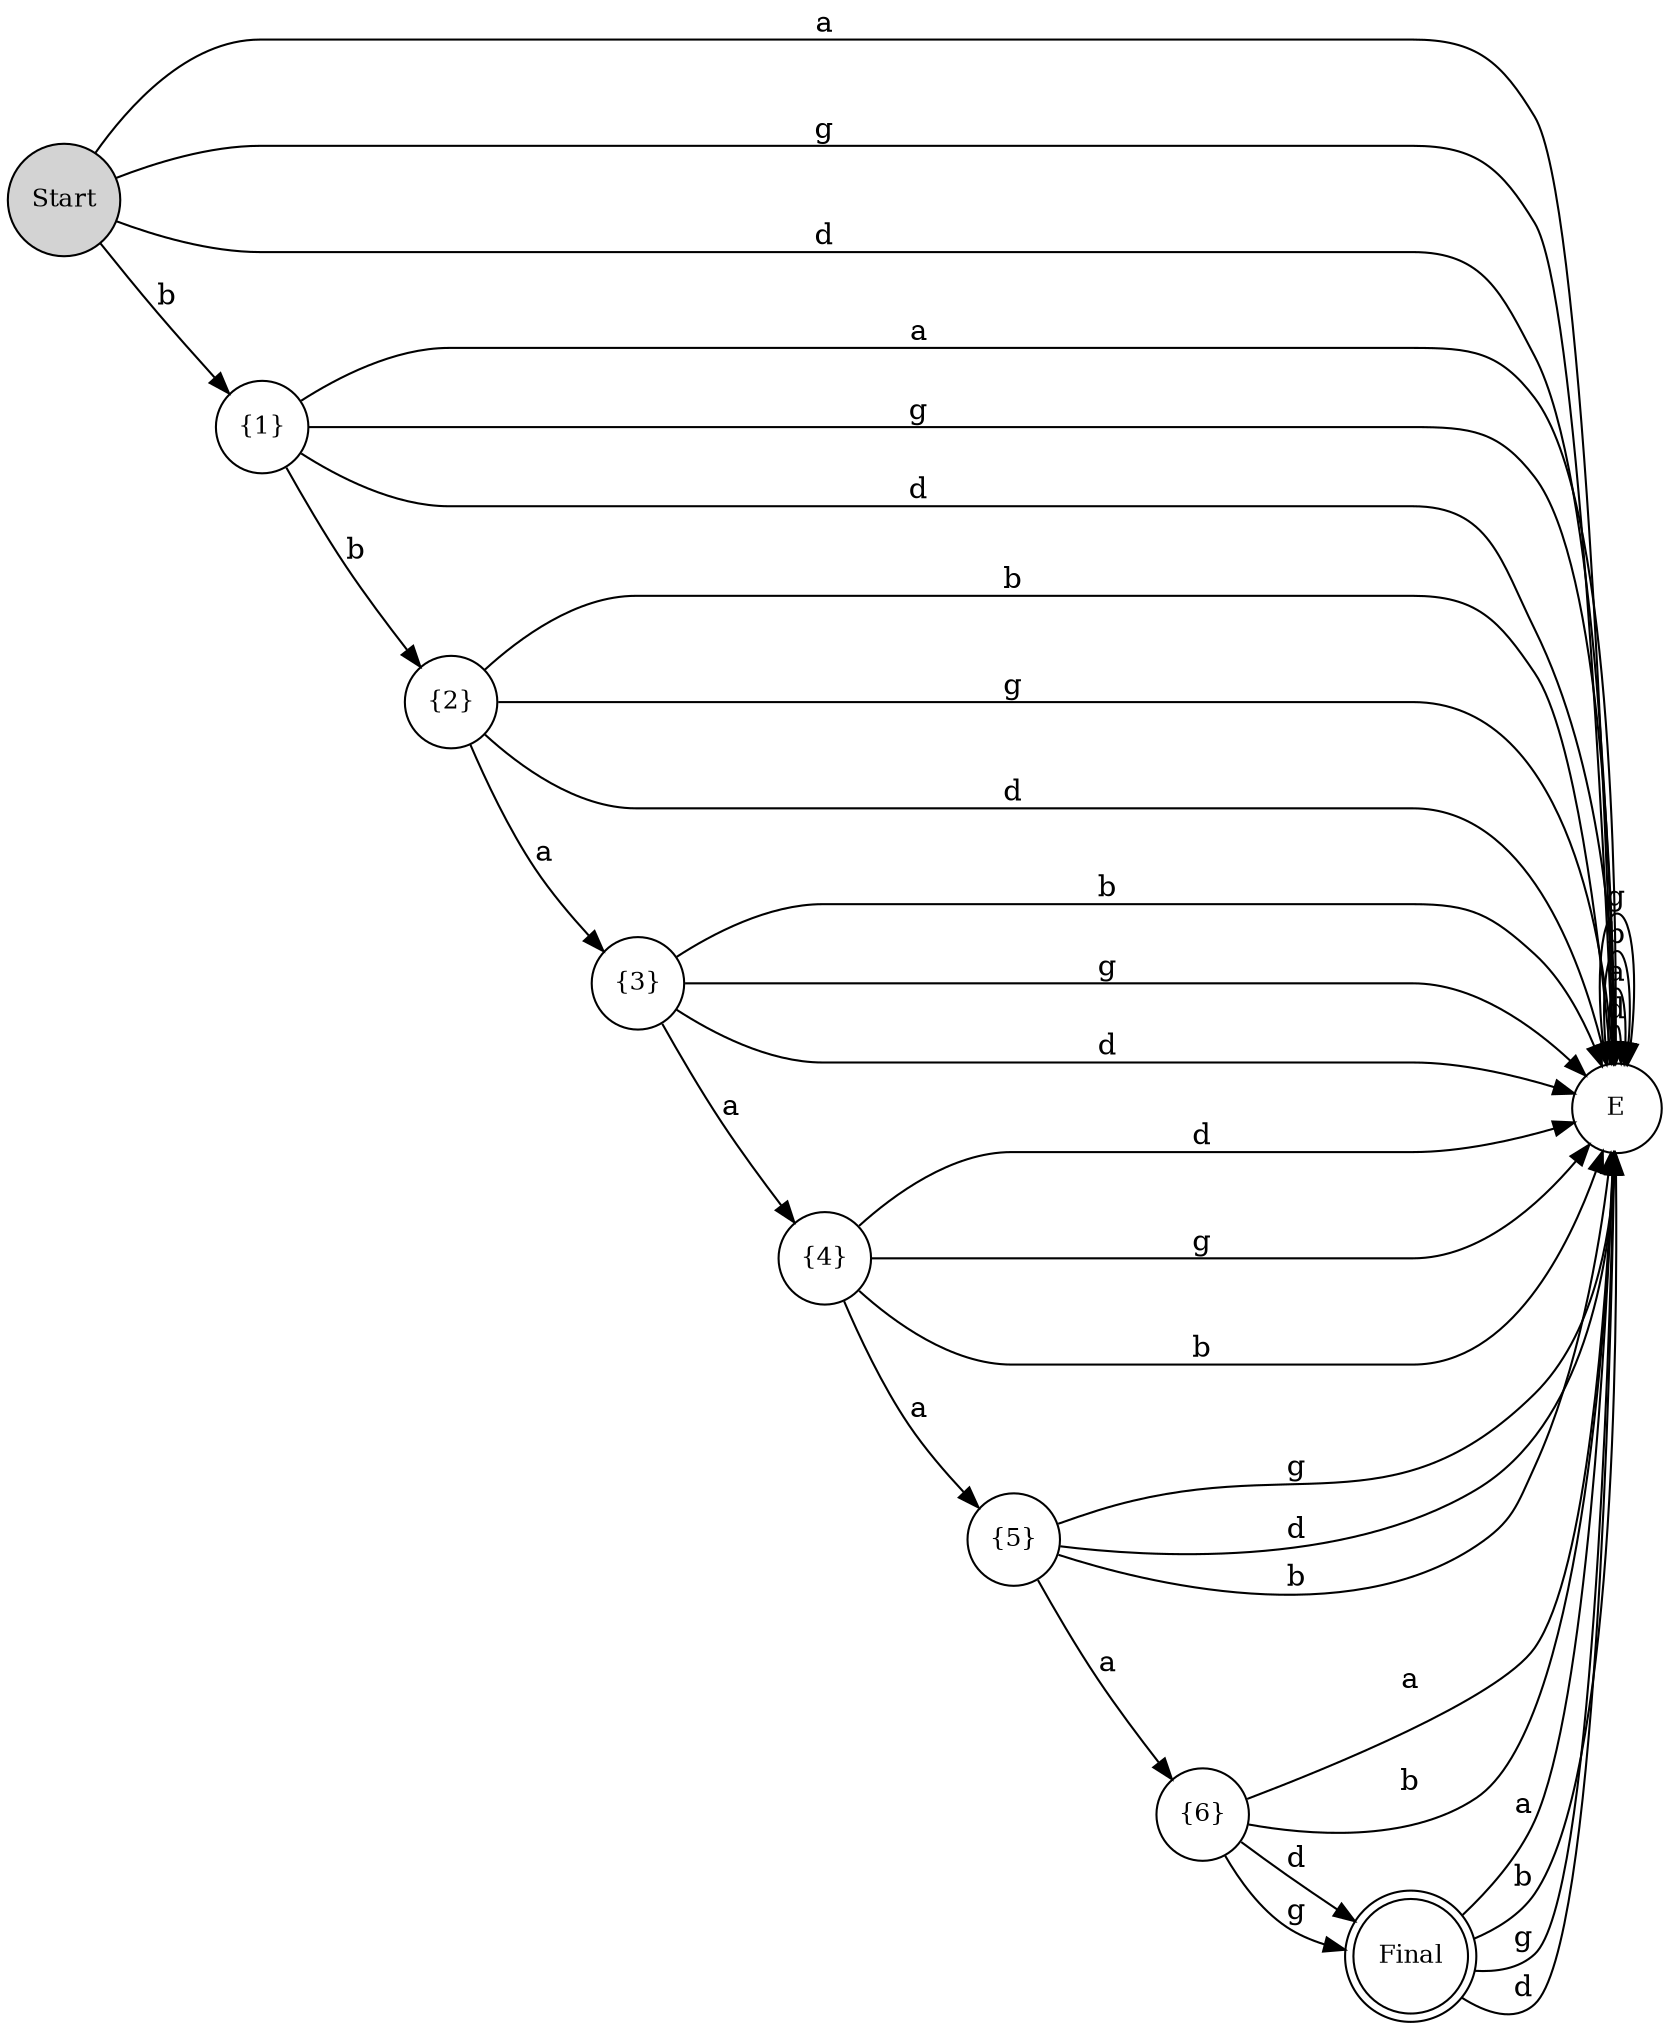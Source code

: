 digraph G {
	graph [bb="0,0,201,213.56",
		rankdir=LR
	];
	node [label="\N"];
	E	[fontsize=12,
		height=0.6,
		pos="101.4,105.73",
		shape=circle,
		width=0.6];
	E -> E	[label=d,
		lp="144.37,105.73",
		pos="e,123.39,104.06 123.39,107.4 132.87,107.53 141,106.98 141,105.73 141,105.05 138.57,104.57 134.81,104.3"];
	E -> E	[label=a,
		lp="198,105.73",
		pos="e,123.02,101.42 123.02,110.04 154.98,114.37 195,112.94 195,105.73 195,99.339 163.54,97.486 134.12,100.17"];
	E -> E	[label=b,
		lp="180.37,105.73",
		pos="e,123.07,102.01 123.07,109.45 148.05,112.08 177,110.84 177,105.73 177,101.37 156.01,99.828 134.35,101.09"];
	E -> E	[label=g,
		lp="162.37,105.73",
		pos="e,123.26,102.83 123.26,108.63 140.85,109.79 159,108.82 159,105.73 159,103.31 147.92,102.19 134.69,102.37"];
	"{3}"	[fontsize=12,
		height=0.6,
		pos="117.86,164.2",
		shape=circle,
		width=0.6];
	"{3}" -> E	[label=b,
		lp="127.05,128.66",
		pos="e,118.36,119.88 124.95,143.27 124.53,139.15 123.65,134.79 122.41,130.55"];
	"{3}" -> E	[label=g,
		lp="95.289,135.71",
		pos="e,94.314,126.65 100.9,150.04 99.105,146.31 97.58,142.13 96.427,137.87"];
	"{3}" -> E	[label=d,
		lp="114.5,132.02",
		pos="e,107.28,126.61 111.92,143.09 111.4,141.25 110.87,139.36 110.33,137.45"];
	"{4}"	[fontsize=12,
		height=0.6,
		pos="177.26,141.86",
		shape=circle,
		width=0.6];
	"{3}" -> "{4}"	[label=a,
		lp="145.15,163.32",
		pos="e,156.58,149.64 138.31,156.51 140.8,155.57 143.39,154.6 145.99,153.62"];
	"{2}"	[fontsize=12,
		height=0.6,
		pos="41.113,105.55",
		shape=circle,
		width=0.6];
	"{2}" -> E	[label=b,
		lp="68.954,126.87",
		pos="e,83.286,118.16 59.163,118.09 63.214,118.82 67.615,119.17 71.995,119.14"];
	"{2}" -> E	[label=g,
		lp="69.031,100.88",
		pos="e,83.36,93.187 59.237,93.114 63.293,92.41 67.695,92.088 72.075,92.146"];
	"{2}" -> E	[label=d,
		lp="65.452,97.373",
		pos="e,79.463,105.66 62.877,105.62 64.563,105.62 66.287,105.63 68.026,105.63"];
	"{2}" -> "{3}"	[label=a,
		lp="77.976,139.68",
		pos="e,100.52,150.95 58.529,118.86 68.244,126.28 80.544,135.68 91.423,144"];
	"{4}" -> E	[label=d,
		lp="153,106.92",
		pos="e,123.1,103.41 165.35,123.51 156.8,117.16 145.04,110.99 133.9,106.83"];
	"{4}" -> E	[label=g,
		lp="135.75,128.97",
		pos="e,113.27,124.04 155.51,144.17 145.19,141.54 132.99,136.3 122.74,130.27"];
	"{4}" -> E	[label=b,
		lp="147.74,134.44",
		pos="e,121.2,115.16 157.33,132.36 149.4,128.59 140.11,124.16 131.4,120.02"];
	"{5}"	[fontsize=12,
		height=0.6,
		pos="176.77,77.154",
		shape=circle,
		width=0.6];
	"{4}" -> "{5}"	[label=a,
		lp="174.06,106.97",
		pos="e,176.94,99.036 177.1,119.95 177.07,116.89 177.05,113.7 177.02,110.49"];
	Start	[fontsize=12,
		height=0.61168,
		pos="67.656,191.54",
		shape=circle,
		style=filled,
		width=0.61168];
	Start -> E	[label=a,
		lp="90.668,149.82",
		pos="e,104.88,127.26 85.057,177.85 91.871,167.16 98.39,151.99 102.28,138.29"];
	Start -> E	[label=g,
		lp="68.029,157.57",
		pos="e,84.183,119.12 64.238,169.67 66.532,157.19 72.088,141.65 78.571,128.97"];
	Start -> E	[label=d,
		lp="84.261,145.35",
		pos="e,93.421,126.01 75.824,170.77 79.874,160.47 84.845,147.83 89.324,136.43"];
	"{1}"	[fontsize=12,
		height=0.6,
		pos="21.6,150.62",
		shape=circle,
		width=0.6];
	Start -> "{1}"	[label=b,
		lp="47.12,166.54",
		pos="e,38.049,165.23 51.029,176.77 49.576,175.48 48.087,174.15 46.586,172.82"];
	"{1}" -> E	[label=a,
		lp="59.541,149.58",
		pos="e,90.366,124.76 43.618,151.07 55.5,147.15 69.919,139.64 81.463,131.59"];
	"{1}" -> E	[label=g,
		lp="47.423,128.7",
		pos="e,79.402,105.27 32.65,131.57 42.166,123.45 56.068,115.02 68.945,109.34"];
	"{1}" -> E	[label=d,
		lp="53.168,139.21",
		pos="e,82.345,116.45 40.511,139.98 50.081,134.6 61.902,127.95 72.575,121.94"];
	"{1}" -> "{2}"	[label=b,
		lp="27.019,122.06",
		pos="e,32.406,125.66 30.329,130.46 30.372,130.36 30.415,130.26 30.459,130.16"];
	Final	[fontsize=12,
		height=0.75924,
		pos="66.934,27.333",
		shape=doublecircle,
		width=0.75924];
	Final -> E	[label=a,
		lp="63.405,63.329",
		pos="e,80.657,98.153 59.206,53.854 61.181,65.614 66.653,78.958 73.604,89.303"];
	Final -> E	[label=b,
		lp="96.517,65.108",
		pos="e,109.84,85.325 91.699,39.57 99.029,48.976 105.16,62.03 108.08,74.146"];
	Final -> E	[label=g,
		lp="85.618,69.736",
		pos="e,98.276,83.917 83.631,49.591 87.391,56.991 91.168,65.381 94.354,73.38"];
	Final -> E	[label=d,
		lp="73.855,75.021",
		pos="e,87.568,88.925 72.045,54.685 74.979,62.521 78.642,71.05 82.415,78.858"];
	"{6}"	[fontsize=12,
		height=0.6,
		pos="129.71,31.489",
		shape=circle,
		width=0.6];
	"{6}" -> E	[label=a,
		lp="108.66,69.295",
		pos="e,103.25,83.946 116.64,48.848 113.15,56.137 109.6,64.849 106.68,73.242"];
	"{6}" -> E	[label=b,
		lp="120.12,73.809",
		pos="e,114.52,88.246 127.9,53.141 125.66,60.908 122.5,69.767 119.09,77.976"];
	"{6}" -> Final	[label=d,
		lp="104.01,15.241",
		pos="e,94.106,22.434 109.23,23.716 108.02,23.552 106.79,23.403 105.54,23.267"];
	"{6}" -> Final	[label=g,
		lp="103.15,44.724",
		pos="e,93.223,35.772 108.38,36.495 107.17,36.497 105.92,36.483 104.67,36.454"];
	"{5}" -> E	[label=g,
		lp="136.48,86.203",
		pos="e,114.68,88.308 155.17,72.933 145.57,74.581 134.3,78.328 124.53,82.973"];
	"{5}" -> E	[label=d,
		lp="148.6,92.778",
		pos="e,122.89,109.97 163.4,94.629 155.12,99.762 144.2,104.43 133.8,107.43"];
	"{5}" -> E	[label=b,
		lp="142.63,81.205",
		pos="e,121.97,97.93 156.17,84.962 148.86,87.734 140.46,90.919 132.47,93.949"];
	"{5}" -> "{6}"	[label=a,
		lp="154.19,49.908",
		pos="e,145.47,46.784 161.1,61.948 158.58,59.509 155.94,56.939 153.29,54.368"];
}
